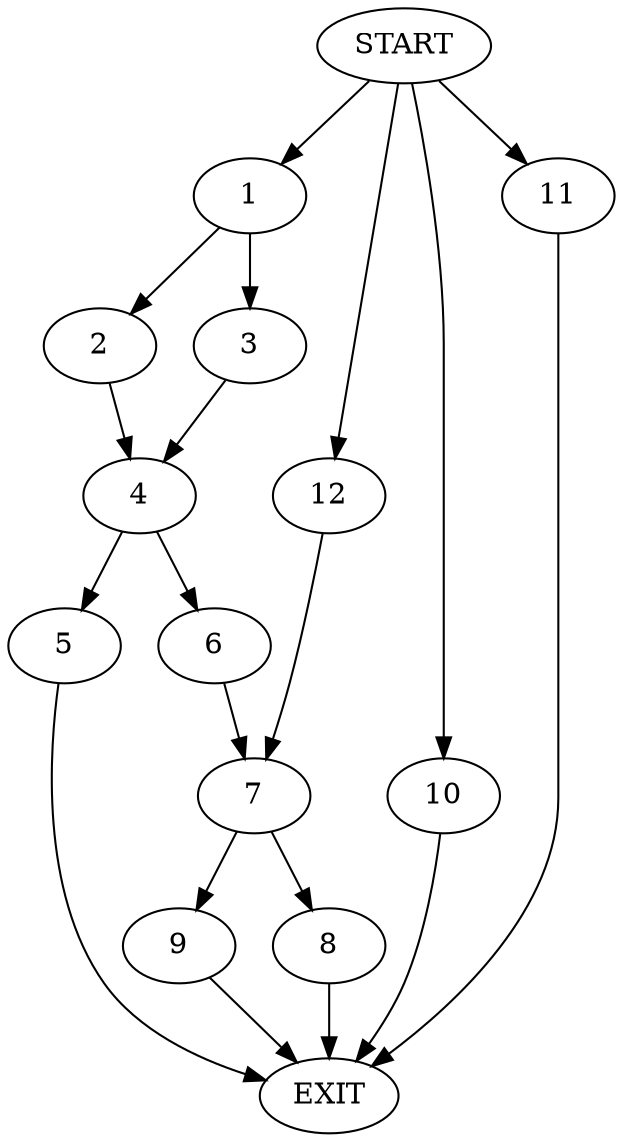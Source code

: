 digraph {
0 [label="START"]
13 [label="EXIT"]
0 -> 1
1 -> 2
1 -> 3
2 -> 4
3 -> 4
4 -> 5
4 -> 6
6 -> 7
5 -> 13
7 -> 8
7 -> 9
9 -> 13
0 -> 10
10 -> 13
0 -> 11
11 -> 13
0 -> 12
12 -> 7
8 -> 13
}

